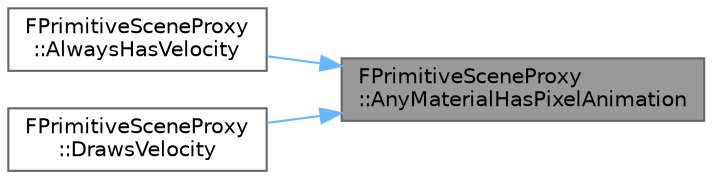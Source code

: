 digraph "FPrimitiveSceneProxy::AnyMaterialHasPixelAnimation"
{
 // INTERACTIVE_SVG=YES
 // LATEX_PDF_SIZE
  bgcolor="transparent";
  edge [fontname=Helvetica,fontsize=10,labelfontname=Helvetica,labelfontsize=10];
  node [fontname=Helvetica,fontsize=10,shape=box,height=0.2,width=0.4];
  rankdir="RL";
  Node1 [id="Node000001",label="FPrimitiveSceneProxy\l::AnyMaterialHasPixelAnimation",height=0.2,width=0.4,color="gray40", fillcolor="grey60", style="filled", fontcolor="black",tooltip=" "];
  Node1 -> Node2 [id="edge1_Node000001_Node000002",dir="back",color="steelblue1",style="solid",tooltip=" "];
  Node2 [id="Node000002",label="FPrimitiveSceneProxy\l::AlwaysHasVelocity",height=0.2,width=0.4,color="grey40", fillcolor="white", style="filled",URL="$d4/de9/classFPrimitiveSceneProxy.html#afddfed81cbb8d8f491b065ddcb148a43",tooltip="Returns true if this proxy should write velocity even when the transform isn't changing."];
  Node1 -> Node3 [id="edge2_Node000001_Node000003",dir="back",color="steelblue1",style="solid",tooltip=" "];
  Node3 [id="Node000003",label="FPrimitiveSceneProxy\l::DrawsVelocity",height=0.2,width=0.4,color="grey40", fillcolor="white", style="filled",URL="$d4/de9/classFPrimitiveSceneProxy.html#a6f26dcb1c4cc87e529ed4ce8d6c4e330",tooltip="Returns true if this proxy can write velocity."];
}
